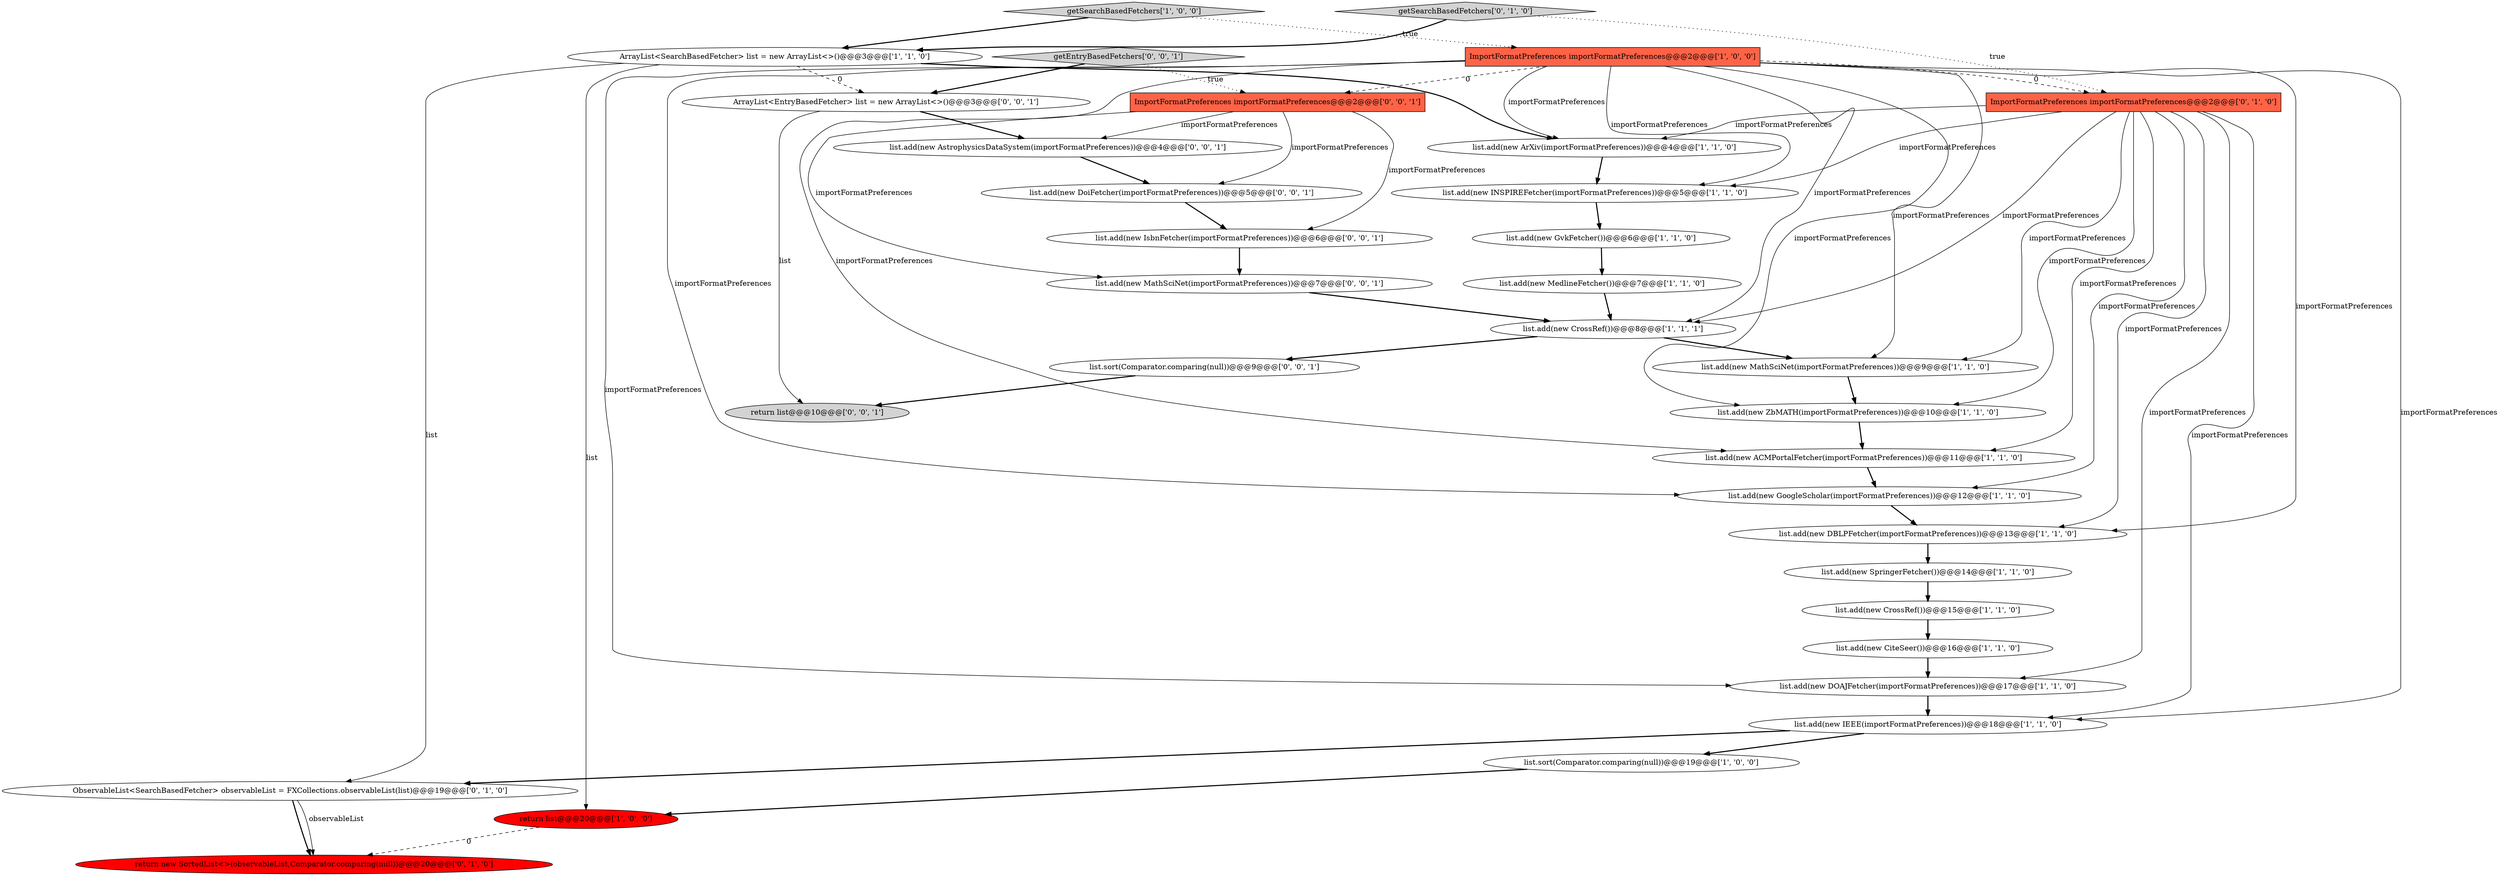 digraph {
7 [style = filled, label = "list.add(new MathSciNet(importFormatPreferences))@@@9@@@['1', '1', '0']", fillcolor = white, shape = ellipse image = "AAA0AAABBB1BBB"];
13 [style = filled, label = "list.add(new ArXiv(importFormatPreferences))@@@4@@@['1', '1', '0']", fillcolor = white, shape = ellipse image = "AAA0AAABBB1BBB"];
5 [style = filled, label = "list.add(new INSPIREFetcher(importFormatPreferences))@@@5@@@['1', '1', '0']", fillcolor = white, shape = ellipse image = "AAA0AAABBB1BBB"];
30 [style = filled, label = "list.add(new IsbnFetcher(importFormatPreferences))@@@6@@@['0', '0', '1']", fillcolor = white, shape = ellipse image = "AAA0AAABBB3BBB"];
18 [style = filled, label = "list.add(new IEEE(importFormatPreferences))@@@18@@@['1', '1', '0']", fillcolor = white, shape = ellipse image = "AAA0AAABBB1BBB"];
26 [style = filled, label = "ImportFormatPreferences importFormatPreferences@@@2@@@['0', '0', '1']", fillcolor = tomato, shape = box image = "AAA0AAABBB3BBB"];
15 [style = filled, label = "list.add(new GvkFetcher())@@@6@@@['1', '1', '0']", fillcolor = white, shape = ellipse image = "AAA0AAABBB1BBB"];
28 [style = filled, label = "return list@@@10@@@['0', '0', '1']", fillcolor = lightgray, shape = ellipse image = "AAA0AAABBB3BBB"];
3 [style = filled, label = "getSearchBasedFetchers['1', '0', '0']", fillcolor = lightgray, shape = diamond image = "AAA0AAABBB1BBB"];
19 [style = filled, label = "ArrayList<SearchBasedFetcher> list = new ArrayList<>()@@@3@@@['1', '1', '0']", fillcolor = white, shape = ellipse image = "AAA0AAABBB1BBB"];
31 [style = filled, label = "list.add(new DoiFetcher(importFormatPreferences))@@@5@@@['0', '0', '1']", fillcolor = white, shape = ellipse image = "AAA0AAABBB3BBB"];
24 [style = filled, label = "ArrayList<EntryBasedFetcher> list = new ArrayList<>()@@@3@@@['0', '0', '1']", fillcolor = white, shape = ellipse image = "AAA0AAABBB3BBB"];
21 [style = filled, label = "ObservableList<SearchBasedFetcher> observableList = FXCollections.observableList(list)@@@19@@@['0', '1', '0']", fillcolor = white, shape = ellipse image = "AAA0AAABBB2BBB"];
6 [style = filled, label = "list.add(new CiteSeer())@@@16@@@['1', '1', '0']", fillcolor = white, shape = ellipse image = "AAA0AAABBB1BBB"];
2 [style = filled, label = "list.add(new ZbMATH(importFormatPreferences))@@@10@@@['1', '1', '0']", fillcolor = white, shape = ellipse image = "AAA0AAABBB1BBB"];
25 [style = filled, label = "getEntryBasedFetchers['0', '0', '1']", fillcolor = lightgray, shape = diamond image = "AAA0AAABBB3BBB"];
23 [style = filled, label = "ImportFormatPreferences importFormatPreferences@@@2@@@['0', '1', '0']", fillcolor = tomato, shape = box image = "AAA1AAABBB2BBB"];
10 [style = filled, label = "return list@@@20@@@['1', '0', '0']", fillcolor = red, shape = ellipse image = "AAA1AAABBB1BBB"];
8 [style = filled, label = "list.add(new GoogleScholar(importFormatPreferences))@@@12@@@['1', '1', '0']", fillcolor = white, shape = ellipse image = "AAA0AAABBB1BBB"];
14 [style = filled, label = "list.add(new CrossRef())@@@8@@@['1', '1', '1']", fillcolor = white, shape = ellipse image = "AAA0AAABBB1BBB"];
22 [style = filled, label = "getSearchBasedFetchers['0', '1', '0']", fillcolor = lightgray, shape = diamond image = "AAA0AAABBB2BBB"];
20 [style = filled, label = "return new SortedList<>(observableList,Comparator.comparing(null))@@@20@@@['0', '1', '0']", fillcolor = red, shape = ellipse image = "AAA1AAABBB2BBB"];
9 [style = filled, label = "list.add(new MedlineFetcher())@@@7@@@['1', '1', '0']", fillcolor = white, shape = ellipse image = "AAA0AAABBB1BBB"];
16 [style = filled, label = "list.add(new DBLPFetcher(importFormatPreferences))@@@13@@@['1', '1', '0']", fillcolor = white, shape = ellipse image = "AAA0AAABBB1BBB"];
29 [style = filled, label = "list.sort(Comparator.comparing(null))@@@9@@@['0', '0', '1']", fillcolor = white, shape = ellipse image = "AAA0AAABBB3BBB"];
11 [style = filled, label = "list.add(new CrossRef())@@@15@@@['1', '1', '0']", fillcolor = white, shape = ellipse image = "AAA0AAABBB1BBB"];
12 [style = filled, label = "ImportFormatPreferences importFormatPreferences@@@2@@@['1', '0', '0']", fillcolor = tomato, shape = box image = "AAA1AAABBB1BBB"];
0 [style = filled, label = "list.add(new SpringerFetcher())@@@14@@@['1', '1', '0']", fillcolor = white, shape = ellipse image = "AAA0AAABBB1BBB"];
27 [style = filled, label = "list.add(new MathSciNet(importFormatPreferences))@@@7@@@['0', '0', '1']", fillcolor = white, shape = ellipse image = "AAA0AAABBB3BBB"];
1 [style = filled, label = "list.add(new DOAJFetcher(importFormatPreferences))@@@17@@@['1', '1', '0']", fillcolor = white, shape = ellipse image = "AAA0AAABBB1BBB"];
4 [style = filled, label = "list.sort(Comparator.comparing(null))@@@19@@@['1', '0', '0']", fillcolor = white, shape = ellipse image = "AAA0AAABBB1BBB"];
17 [style = filled, label = "list.add(new ACMPortalFetcher(importFormatPreferences))@@@11@@@['1', '1', '0']", fillcolor = white, shape = ellipse image = "AAA0AAABBB1BBB"];
32 [style = filled, label = "list.add(new AstrophysicsDataSystem(importFormatPreferences))@@@4@@@['0', '0', '1']", fillcolor = white, shape = ellipse image = "AAA0AAABBB3BBB"];
2->17 [style = bold, label=""];
17->8 [style = bold, label=""];
8->16 [style = bold, label=""];
4->10 [style = bold, label=""];
16->0 [style = bold, label=""];
12->23 [style = dashed, label="0"];
22->23 [style = dotted, label="true"];
27->14 [style = bold, label=""];
23->16 [style = solid, label="importFormatPreferences"];
22->19 [style = bold, label=""];
12->18 [style = solid, label="importFormatPreferences"];
24->28 [style = solid, label="list"];
12->13 [style = solid, label="importFormatPreferences"];
12->5 [style = solid, label="importFormatPreferences"];
12->17 [style = solid, label="importFormatPreferences"];
11->6 [style = bold, label=""];
12->8 [style = solid, label="importFormatPreferences"];
12->16 [style = solid, label="importFormatPreferences"];
12->14 [style = solid, label="importFormatPreferences"];
24->32 [style = bold, label=""];
30->27 [style = bold, label=""];
5->15 [style = bold, label=""];
0->11 [style = bold, label=""];
23->2 [style = solid, label="importFormatPreferences"];
1->18 [style = bold, label=""];
19->10 [style = solid, label="list"];
26->30 [style = solid, label="importFormatPreferences"];
23->13 [style = solid, label="importFormatPreferences"];
23->17 [style = solid, label="importFormatPreferences"];
12->7 [style = solid, label="importFormatPreferences"];
23->1 [style = solid, label="importFormatPreferences"];
26->31 [style = solid, label="importFormatPreferences"];
14->7 [style = bold, label=""];
29->28 [style = bold, label=""];
12->26 [style = dashed, label="0"];
23->14 [style = solid, label="importFormatPreferences"];
6->1 [style = bold, label=""];
25->24 [style = bold, label=""];
21->20 [style = bold, label=""];
19->13 [style = bold, label=""];
18->4 [style = bold, label=""];
3->19 [style = bold, label=""];
15->9 [style = bold, label=""];
7->2 [style = bold, label=""];
3->12 [style = dotted, label="true"];
23->18 [style = solid, label="importFormatPreferences"];
31->30 [style = bold, label=""];
21->20 [style = solid, label="observableList"];
13->5 [style = bold, label=""];
9->14 [style = bold, label=""];
14->29 [style = bold, label=""];
19->21 [style = solid, label="list"];
10->20 [style = dashed, label="0"];
19->24 [style = dashed, label="0"];
18->21 [style = bold, label=""];
12->2 [style = solid, label="importFormatPreferences"];
26->27 [style = solid, label="importFormatPreferences"];
26->32 [style = solid, label="importFormatPreferences"];
23->8 [style = solid, label="importFormatPreferences"];
23->7 [style = solid, label="importFormatPreferences"];
32->31 [style = bold, label=""];
25->26 [style = dotted, label="true"];
12->1 [style = solid, label="importFormatPreferences"];
23->5 [style = solid, label="importFormatPreferences"];
}

